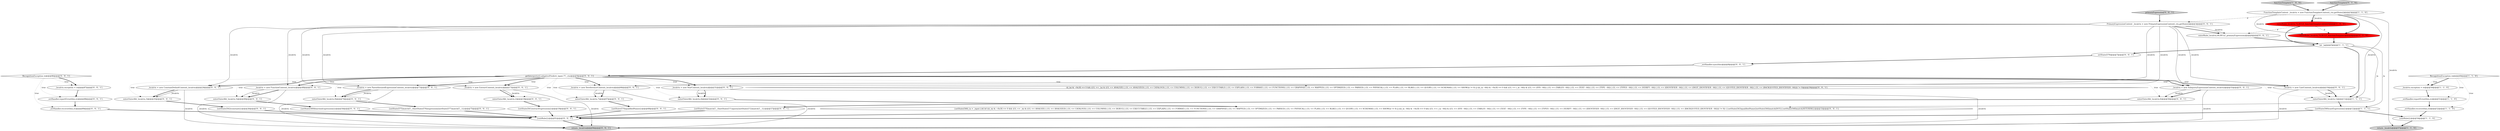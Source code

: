 digraph {
0 [style = filled, label = "FunctionTemplateContext _localctx = new FunctionTemplateContext(_ctx,getState())@@@3@@@['1', '1', '0']", fillcolor = white, shape = ellipse image = "AAA0AAABBB1BBB"];
47 [style = filled, label = "_errHandler.reportError(this,re)@@@88@@@['0', '0', '1']", fillcolor = white, shape = ellipse image = "AAA0AAABBB3BBB"];
33 [style = filled, label = "_localctx = new ConstantDefaultContext(_localctx)@@@24@@@['0', '0', '1']", fillcolor = white, shape = ellipse image = "AAA0AAABBB3BBB"];
5 [style = filled, label = "{exitRule()}@@@54@@@['1', '1', '0']", fillcolor = white, shape = ellipse image = "AAA0AAABBB1BBB"];
10 [style = filled, label = "functionTemplate['1', '0', '0']", fillcolor = lightgray, shape = diamond image = "AAA0AAABBB1BBB"];
18 [style = filled, label = "_localctx = new DereferenceContext(_localctx)@@@66@@@['0', '0', '1']", fillcolor = white, shape = ellipse image = "AAA0AAABBB3BBB"];
13 [style = filled, label = "enterRule(_localctx,74,RULE_functionTemplate)@@@4@@@['0', '1', '0']", fillcolor = red, shape = ellipse image = "AAA1AAABBB2BBB"];
17 [style = filled, label = "enterOuterAlt(_localctx,4)@@@32@@@['0', '0', '1']", fillcolor = white, shape = ellipse image = "AAA0AAABBB3BBB"];
37 [style = filled, label = "{setState(570)match(T__0)setState(571)query()setState(572)match(T__1)}@@@57@@@['0', '0', '1']", fillcolor = white, shape = ellipse image = "AAA0AAABBB3BBB"];
22 [style = filled, label = "_localctx = new SubqueryExpressionContext(_localctx)@@@55@@@['0', '0', '1']", fillcolor = white, shape = ellipse image = "AAA0AAABBB3BBB"];
19 [style = filled, label = "enterOuterAlt(_localctx,8)@@@74@@@['0', '0', '1']", fillcolor = white, shape = ellipse image = "AAA0AAABBB3BBB"];
7 [style = filled, label = "enterOuterAlt(_localctx,1)@@@11@@@['1', '1', '1']", fillcolor = white, shape = ellipse image = "AAA0AAABBB1BBB"];
24 [style = filled, label = "enterRule(_localctx,60,RULE_primaryExpression)@@@4@@@['0', '0', '1']", fillcolor = white, shape = ellipse image = "AAA0AAABBB3BBB"];
30 [style = filled, label = "enterOuterAlt(_localctx,2)@@@18@@@['0', '0', '1']", fillcolor = white, shape = ellipse image = "AAA0AAABBB3BBB"];
16 [style = filled, label = "_errHandler.sync(this)@@@8@@@['0', '0', '1']", fillcolor = white, shape = ellipse image = "AAA0AAABBB3BBB"];
34 [style = filled, label = "_localctx = new CastContext(_localctx)@@@10@@@['0', '0', '1']", fillcolor = white, shape = ellipse image = "AAA0AAABBB3BBB"];
8 [style = filled, label = "{setState(560)castExpression()}@@@12@@@['1', '1', '1']", fillcolor = white, shape = ellipse image = "AAA0AAABBB1BBB"];
2 [style = filled, label = "RecognitionException re@@@49@@@['1', '1', '0']", fillcolor = white, shape = diamond image = "AAA0AAABBB1BBB"];
3 [style = filled, label = "enterRule(_localctx,72,RULE_functionTemplate)@@@4@@@['1', '0', '0']", fillcolor = red, shape = ellipse image = "AAA1AAABBB1BBB"];
38 [style = filled, label = "PrimaryExpressionContext _localctx = new PrimaryExpressionContext(_ctx,getState())@@@3@@@['0', '0', '1']", fillcolor = white, shape = ellipse image = "AAA0AAABBB3BBB"];
32 [style = filled, label = "primaryExpression['0', '0', '1']", fillcolor = lightgray, shape = diamond image = "AAA0AAABBB3BBB"];
1 [style = filled, label = "return _localctx@@@57@@@['1', '1', '0']", fillcolor = lightgray, shape = ellipse image = "AAA0AAABBB1BBB"];
25 [style = filled, label = "enterOuterAlt(_localctx,7)@@@67@@@['0', '0', '1']", fillcolor = white, shape = ellipse image = "AAA0AAABBB3BBB"];
41 [style = filled, label = "enterOuterAlt(_localctx,6)@@@56@@@['0', '0', '1']", fillcolor = white, shape = ellipse image = "AAA0AAABBB3BBB"];
46 [style = filled, label = "{setState(569)functionExpression()}@@@50@@@['0', '0', '1']", fillcolor = white, shape = ellipse image = "AAA0AAABBB3BBB"];
44 [style = filled, label = "RecognitionException re@@@86@@@['0', '0', '1']", fillcolor = white, shape = diamond image = "AAA0AAABBB3BBB"];
48 [style = filled, label = "{setState(575)match(T__0)setState(576)expression()setState(577)match(T__1)}@@@75@@@['0', '0', '1']", fillcolor = white, shape = ellipse image = "AAA0AAABBB3BBB"];
6 [style = filled, label = "_localctx.exception = re@@@50@@@['1', '1', '0']", fillcolor = white, shape = ellipse image = "AAA0AAABBB1BBB"];
14 [style = filled, label = "{exitRule()}@@@91@@@['0', '0', '1']", fillcolor = white, shape = ellipse image = "AAA0AAABBB3BBB"];
35 [style = filled, label = "return _localctx@@@94@@@['0', '0', '1']", fillcolor = lightgray, shape = ellipse image = "AAA0AAABBB3BBB"];
21 [style = filled, label = "_localctx = new ExtractContext(_localctx)@@@17@@@['0', '0', '1']", fillcolor = white, shape = ellipse image = "AAA0AAABBB3BBB"];
26 [style = filled, label = "setState(579)@@@7@@@['0', '0', '1']", fillcolor = white, shape = ellipse image = "AAA0AAABBB3BBB"];
40 [style = filled, label = "{setState(574)qualifiedName()}@@@68@@@['0', '0', '1']", fillcolor = white, shape = ellipse image = "AAA0AAABBB3BBB"];
20 [style = filled, label = "_localctx.exception = re@@@87@@@['0', '0', '1']", fillcolor = white, shape = ellipse image = "AAA0AAABBB3BBB"];
43 [style = filled, label = "_localctx = new StarContext(_localctx)@@@31@@@['0', '0', '1']", fillcolor = white, shape = ellipse image = "AAA0AAABBB3BBB"];
4 [style = filled, label = "int _la@@@5@@@['1', '1', '1']", fillcolor = white, shape = ellipse image = "AAA0AAABBB1BBB"];
45 [style = filled, label = "{setState(561)extractExpression()}@@@19@@@['0', '0', '1']", fillcolor = white, shape = ellipse image = "AAA0AAABBB3BBB"];
31 [style = filled, label = "enterOuterAlt(_localctx,5)@@@49@@@['0', '0', '1']", fillcolor = white, shape = ellipse image = "AAA0AAABBB3BBB"];
27 [style = filled, label = "_localctx = new FunctionContext(_localctx)@@@48@@@['0', '0', '1']", fillcolor = white, shape = ellipse image = "AAA0AAABBB3BBB"];
39 [style = filled, label = "{setState(566)_la = _input.LA(1)if ((((_la) & ~0x3f) == 0 && ((1L << _la) & ((1L << ANALYZE) | (1L << ANALYZED) | (1L << CATALOGS) | (1L << COLUMNS) | (1L << DEBUG) | (1L << EXECUTABLE) | (1L << EXPLAIN) | (1L << FORMAT) | (1L << FUNCTIONS) | (1L << GRAPHVIZ) | (1L << MAPPED) | (1L << OPTIMIZED) | (1L << PARSED) | (1L << PHYSICAL) | (1L << PLAN) | (1L << RLIKE) | (1L << QUERY) | (1L << SCHEMAS) | (1L << SHOW))) != 0) || ((((_la - 64)) & ~0x3f) == 0 && ((1L << (_la - 64)) & ((1L << (SYS - 64)) | (1L << (TABLES - 64)) | (1L << (TEXT - 64)) | (1L << (TYPE - 64)) | (1L << (TYPES - 64)) | (1L << (VERIFY - 64)) | (1L << (IDENTIFIER - 64)) | (1L << (DIGIT_IDENTIFIER - 64)) | (1L << (QUOTED_IDENTIFIER - 64)) | (1L << (BACKQUOTED_IDENTIFIER - 64)))) != 0)) {{setState(563)qualifiedName()setState(564)match(DOT)}}setState(568)match(ASTERISK)}@@@33@@@['0', '0', '1']", fillcolor = white, shape = ellipse image = "AAA0AAABBB3BBB"];
36 [style = filled, label = "(((_la) & ~0x3f) == 0 && ((1L << _la) & ((1L << ANALYZE) | (1L << ANALYZED) | (1L << CATALOGS) | (1L << COLUMNS) | (1L << DEBUG) | (1L << EXECUTABLE) | (1L << EXPLAIN) | (1L << FORMAT) | (1L << FUNCTIONS) | (1L << GRAPHVIZ) | (1L << MAPPED) | (1L << OPTIMIZED) | (1L << PARSED) | (1L << PHYSICAL) | (1L << PLAN) | (1L << RLIKE) | (1L << QUERY) | (1L << SCHEMAS) | (1L << SHOW))) != 0) || ((((_la - 64)) & ~0x3f) == 0 && ((1L << (_la - 64)) & ((1L << (SYS - 64)) | (1L << (TABLES - 64)) | (1L << (TEXT - 64)) | (1L << (TYPE - 64)) | (1L << (TYPES - 64)) | (1L << (VERIFY - 64)) | (1L << (IDENTIFIER - 64)) | (1L << (DIGIT_IDENTIFIER - 64)) | (1L << (QUOTED_IDENTIFIER - 64)) | (1L << (BACKQUOTED_IDENTIFIER - 64)))) != 0)@@@36@@@['0', '0', '1']", fillcolor = white, shape = diamond image = "AAA0AAABBB3BBB"];
11 [style = filled, label = "_errHandler.reportError(this,re)@@@51@@@['1', '1', '0']", fillcolor = white, shape = ellipse image = "AAA0AAABBB1BBB"];
28 [style = filled, label = "_localctx = new ParenthesizedExpressionContext(_localctx)@@@73@@@['0', '0', '1']", fillcolor = white, shape = ellipse image = "AAA0AAABBB3BBB"];
42 [style = filled, label = "{setState(562)constant()}@@@26@@@['0', '0', '1']", fillcolor = white, shape = ellipse image = "AAA0AAABBB3BBB"];
15 [style = filled, label = "getInterpreter().adaptivePredict(_input,77,_ctx)@@@9@@@['0', '0', '1']", fillcolor = white, shape = diamond image = "AAA0AAABBB3BBB"];
9 [style = filled, label = "_errHandler.recover(this,re)@@@52@@@['1', '1', '0']", fillcolor = white, shape = ellipse image = "AAA0AAABBB1BBB"];
12 [style = filled, label = "functionTemplate['0', '1', '0']", fillcolor = lightgray, shape = diamond image = "AAA0AAABBB2BBB"];
29 [style = filled, label = "enterOuterAlt(_localctx,3)@@@25@@@['0', '0', '1']", fillcolor = white, shape = ellipse image = "AAA0AAABBB3BBB"];
23 [style = filled, label = "_errHandler.recover(this,re)@@@89@@@['0', '0', '1']", fillcolor = white, shape = ellipse image = "AAA0AAABBB3BBB"];
0->13 [style = solid, label="_localctx"];
0->13 [style = bold, label=""];
14->35 [style = bold, label=""];
2->6 [style = bold, label=""];
15->21 [style = bold, label=""];
15->31 [style = dotted, label="true"];
39->14 [style = bold, label=""];
15->33 [style = dotted, label="true"];
21->30 [style = bold, label=""];
15->21 [style = dotted, label="true"];
15->7 [style = dotted, label="true"];
7->8 [style = bold, label=""];
11->9 [style = bold, label=""];
0->38 [style = dashed, label="0"];
3->4 [style = bold, label=""];
2->11 [style = dotted, label="true"];
15->30 [style = dotted, label="true"];
38->21 [style = solid, label="_localctx"];
38->18 [style = solid, label="_localctx"];
15->29 [style = dotted, label="true"];
44->20 [style = dotted, label="true"];
6->11 [style = bold, label=""];
15->43 [style = dotted, label="true"];
38->22 [style = solid, label="_localctx"];
44->47 [style = dotted, label="true"];
9->5 [style = bold, label=""];
18->25 [style = solid, label="_localctx"];
0->1 [style = solid, label="_localctx"];
31->46 [style = bold, label=""];
25->40 [style = bold, label=""];
0->3 [style = bold, label=""];
4->39 [style = solid, label="_la"];
38->33 [style = solid, label="_localctx"];
15->34 [style = bold, label=""];
15->34 [style = dotted, label="true"];
15->18 [style = dotted, label="true"];
41->37 [style = bold, label=""];
3->24 [style = dashed, label="0"];
22->41 [style = bold, label=""];
27->31 [style = bold, label=""];
38->24 [style = solid, label="_localctx"];
0->3 [style = solid, label="_localctx"];
15->27 [style = dotted, label="true"];
33->29 [style = bold, label=""];
23->14 [style = bold, label=""];
15->17 [style = dotted, label="true"];
26->16 [style = bold, label=""];
5->1 [style = bold, label=""];
21->35 [style = solid, label="_localctx"];
45->14 [style = bold, label=""];
15->41 [style = dotted, label="true"];
44->20 [style = bold, label=""];
17->39 [style = bold, label=""];
10->0 [style = bold, label=""];
28->19 [style = bold, label=""];
18->25 [style = bold, label=""];
44->23 [style = dotted, label="true"];
46->14 [style = bold, label=""];
22->35 [style = solid, label="_localctx"];
15->33 [style = bold, label=""];
21->30 [style = solid, label="_localctx"];
33->35 [style = solid, label="_localctx"];
28->19 [style = solid, label="_localctx"];
38->24 [style = bold, label=""];
48->14 [style = bold, label=""];
8->14 [style = bold, label=""];
43->17 [style = solid, label="_localctx"];
3->13 [style = dashed, label="0"];
34->7 [style = solid, label="_localctx"];
4->7 [style = bold, label=""];
15->22 [style = bold, label=""];
27->31 [style = solid, label="_localctx"];
42->14 [style = bold, label=""];
15->28 [style = dotted, label="true"];
43->17 [style = bold, label=""];
2->9 [style = dotted, label="true"];
15->28 [style = bold, label=""];
2->6 [style = dotted, label="true"];
29->42 [style = bold, label=""];
15->43 [style = bold, label=""];
40->14 [style = bold, label=""];
4->8 [style = solid, label="_la"];
38->28 [style = solid, label="_localctx"];
22->41 [style = solid, label="_localctx"];
15->25 [style = dotted, label="true"];
47->23 [style = bold, label=""];
38->34 [style = solid, label="_localctx"];
16->15 [style = bold, label=""];
0->7 [style = solid, label="_localctx"];
19->48 [style = bold, label=""];
15->36 [style = dotted, label="true"];
33->29 [style = solid, label="_localctx"];
4->26 [style = bold, label=""];
34->7 [style = bold, label=""];
43->35 [style = solid, label="_localctx"];
15->22 [style = dotted, label="true"];
12->0 [style = bold, label=""];
15->18 [style = bold, label=""];
20->47 [style = bold, label=""];
34->35 [style = solid, label="_localctx"];
38->27 [style = solid, label="_localctx"];
32->38 [style = bold, label=""];
37->14 [style = bold, label=""];
28->35 [style = solid, label="_localctx"];
24->4 [style = bold, label=""];
8->5 [style = bold, label=""];
38->43 [style = solid, label="_localctx"];
15->19 [style = dotted, label="true"];
27->35 [style = solid, label="_localctx"];
18->35 [style = solid, label="_localctx"];
15->27 [style = bold, label=""];
30->45 [style = bold, label=""];
13->4 [style = bold, label=""];
}
